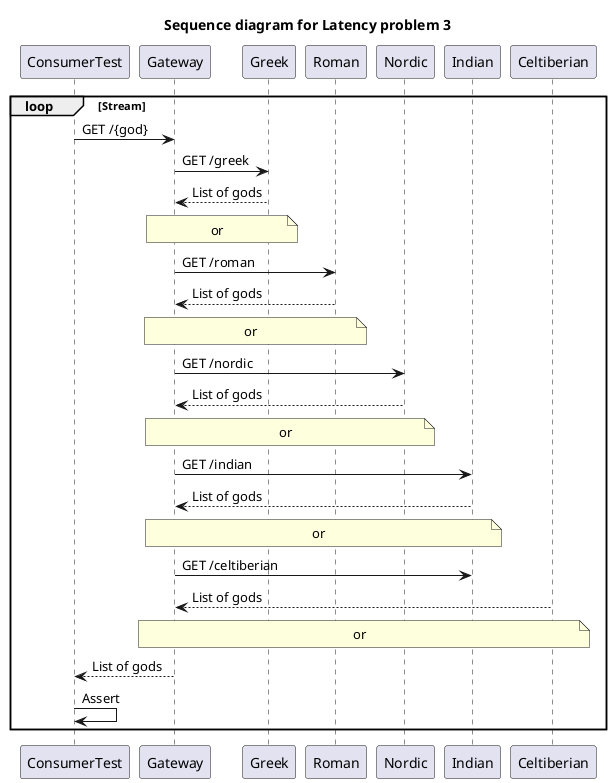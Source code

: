 @startuml
title Sequence diagram for Latency problem 3

participant ConsumerTest
participant Gateway
participant Greek
participant Roman
participant Nordic
participant Indian
participant Celtiberian

loop Stream
    ConsumerTest -> Gateway: GET /{god}

    Gateway -> Greek: GET /greek
    Greek --> Gateway: List of gods
    note over Gateway, Greek: or

    Gateway -> Roman: GET /roman
    Roman --> Gateway: List of gods
    note over Gateway, Roman: or

    Gateway -> Nordic: GET /nordic
    Nordic --> Gateway: List of gods
    note over Gateway, Nordic: or

    Gateway -> Indian: GET /indian
    Indian --> Gateway: List of gods
    note over Gateway, Indian: or

    Gateway -> Indian: GET /celtiberian
    Celtiberian --> Gateway: List of gods
    note over Gateway, Celtiberian: or

    Gateway --> ConsumerTest: List of gods

    ConsumerTest -> ConsumerTest: Assert
end loop
@enduml
